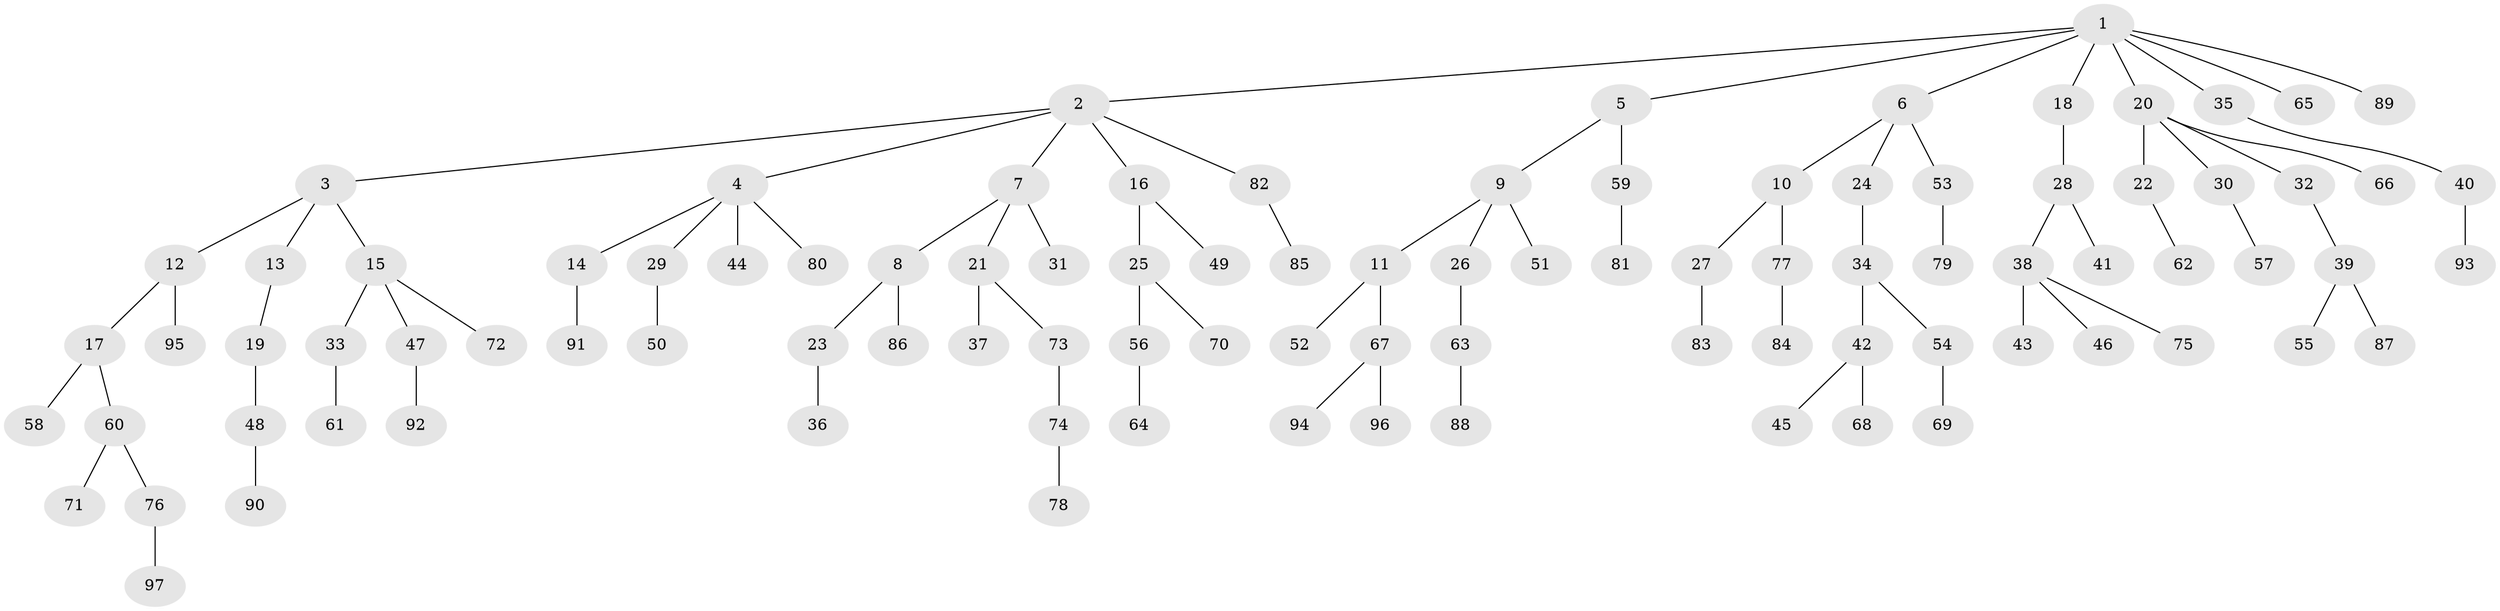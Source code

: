 // Generated by graph-tools (version 1.1) at 2025/26/03/09/25 03:26:32]
// undirected, 97 vertices, 96 edges
graph export_dot {
graph [start="1"]
  node [color=gray90,style=filled];
  1;
  2;
  3;
  4;
  5;
  6;
  7;
  8;
  9;
  10;
  11;
  12;
  13;
  14;
  15;
  16;
  17;
  18;
  19;
  20;
  21;
  22;
  23;
  24;
  25;
  26;
  27;
  28;
  29;
  30;
  31;
  32;
  33;
  34;
  35;
  36;
  37;
  38;
  39;
  40;
  41;
  42;
  43;
  44;
  45;
  46;
  47;
  48;
  49;
  50;
  51;
  52;
  53;
  54;
  55;
  56;
  57;
  58;
  59;
  60;
  61;
  62;
  63;
  64;
  65;
  66;
  67;
  68;
  69;
  70;
  71;
  72;
  73;
  74;
  75;
  76;
  77;
  78;
  79;
  80;
  81;
  82;
  83;
  84;
  85;
  86;
  87;
  88;
  89;
  90;
  91;
  92;
  93;
  94;
  95;
  96;
  97;
  1 -- 2;
  1 -- 5;
  1 -- 6;
  1 -- 18;
  1 -- 20;
  1 -- 35;
  1 -- 65;
  1 -- 89;
  2 -- 3;
  2 -- 4;
  2 -- 7;
  2 -- 16;
  2 -- 82;
  3 -- 12;
  3 -- 13;
  3 -- 15;
  4 -- 14;
  4 -- 29;
  4 -- 44;
  4 -- 80;
  5 -- 9;
  5 -- 59;
  6 -- 10;
  6 -- 24;
  6 -- 53;
  7 -- 8;
  7 -- 21;
  7 -- 31;
  8 -- 23;
  8 -- 86;
  9 -- 11;
  9 -- 26;
  9 -- 51;
  10 -- 27;
  10 -- 77;
  11 -- 52;
  11 -- 67;
  12 -- 17;
  12 -- 95;
  13 -- 19;
  14 -- 91;
  15 -- 33;
  15 -- 47;
  15 -- 72;
  16 -- 25;
  16 -- 49;
  17 -- 58;
  17 -- 60;
  18 -- 28;
  19 -- 48;
  20 -- 22;
  20 -- 30;
  20 -- 32;
  20 -- 66;
  21 -- 37;
  21 -- 73;
  22 -- 62;
  23 -- 36;
  24 -- 34;
  25 -- 56;
  25 -- 70;
  26 -- 63;
  27 -- 83;
  28 -- 38;
  28 -- 41;
  29 -- 50;
  30 -- 57;
  32 -- 39;
  33 -- 61;
  34 -- 42;
  34 -- 54;
  35 -- 40;
  38 -- 43;
  38 -- 46;
  38 -- 75;
  39 -- 55;
  39 -- 87;
  40 -- 93;
  42 -- 45;
  42 -- 68;
  47 -- 92;
  48 -- 90;
  53 -- 79;
  54 -- 69;
  56 -- 64;
  59 -- 81;
  60 -- 71;
  60 -- 76;
  63 -- 88;
  67 -- 94;
  67 -- 96;
  73 -- 74;
  74 -- 78;
  76 -- 97;
  77 -- 84;
  82 -- 85;
}
